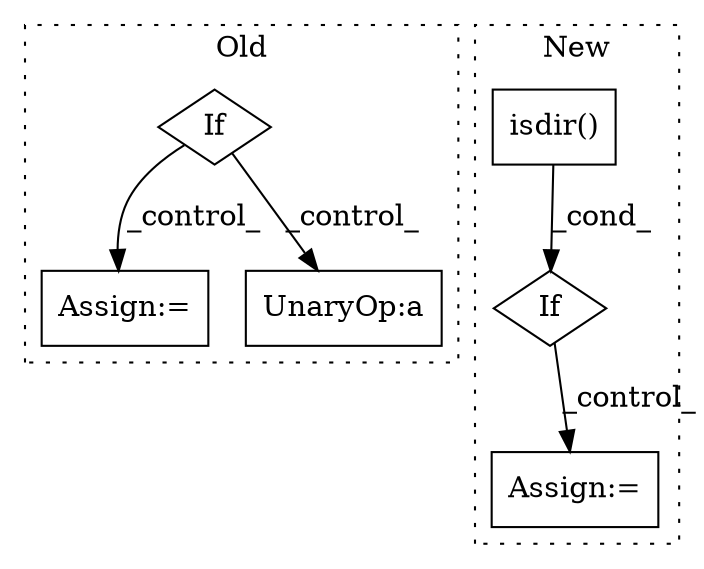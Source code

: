 digraph G {
subgraph cluster0 {
1 [label="If" a="96" s="3568" l="3" shape="diamond"];
4 [label="Assign:=" a="68" s="3639" l="3" shape="box"];
6 [label="UnaryOp:a" a="61" s="3651" l="23" shape="box"];
label = "Old";
style="dotted";
}
subgraph cluster1 {
2 [label="isdir()" a="75" s="1078,1098" l="10,1" shape="box"];
3 [label="If" a="96" s="1075" l="3" shape="diamond"];
5 [label="Assign:=" a="68" s="1270" l="3" shape="box"];
label = "New";
style="dotted";
}
1 -> 6 [label="_control_"];
1 -> 4 [label="_control_"];
2 -> 3 [label="_cond_"];
3 -> 5 [label="_control_"];
}
